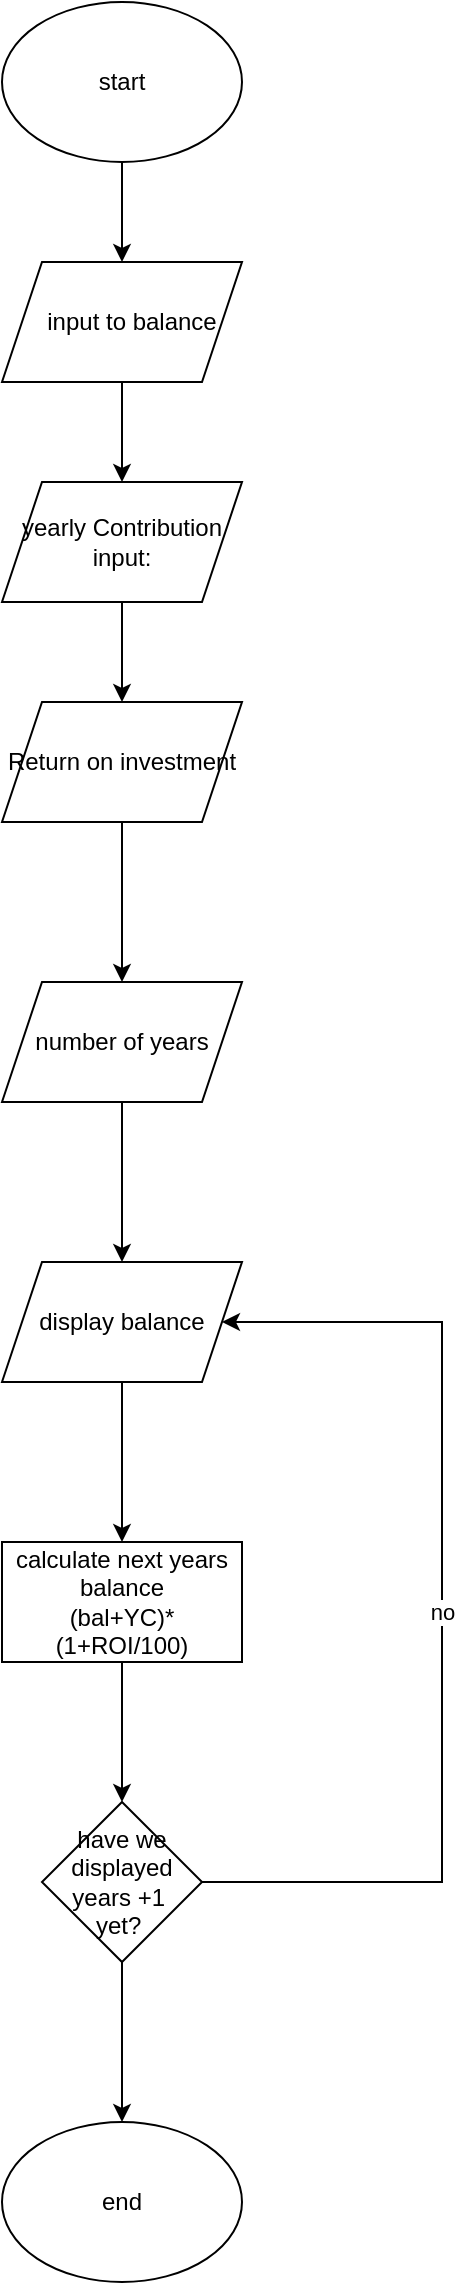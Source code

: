 <mxfile version="13.7.7" type="github">
  <diagram id="tUtBSlk2cbqkv2rg2w_L" name="Page-1">
    <mxGraphModel dx="1038" dy="580" grid="1" gridSize="10" guides="1" tooltips="1" connect="1" arrows="1" fold="1" page="1" pageScale="1" pageWidth="850" pageHeight="1100" math="0" shadow="0">
      <root>
        <mxCell id="0" />
        <mxCell id="1" parent="0" />
        <mxCell id="CAygO2I7ovJVLeqg34k3-24" style="edgeStyle=orthogonalEdgeStyle;rounded=0;orthogonalLoop=1;jettySize=auto;html=1;entryX=0.5;entryY=0;entryDx=0;entryDy=0;" parent="1" source="CAygO2I7ovJVLeqg34k3-1" target="CAygO2I7ovJVLeqg34k3-20" edge="1">
          <mxGeometry relative="1" as="geometry" />
        </mxCell>
        <mxCell id="CAygO2I7ovJVLeqg34k3-1" value="start" style="ellipse;whiteSpace=wrap;html=1;" parent="1" vertex="1">
          <mxGeometry x="160" y="170" width="120" height="80" as="geometry" />
        </mxCell>
        <mxCell id="CAygO2I7ovJVLeqg34k3-17" style="edgeStyle=orthogonalEdgeStyle;rounded=0;orthogonalLoop=1;jettySize=auto;html=1;exitX=0.5;exitY=1;exitDx=0;exitDy=0;" parent="1" edge="1">
          <mxGeometry relative="1" as="geometry">
            <mxPoint x="220" y="360" as="sourcePoint" />
            <mxPoint x="220" y="410" as="targetPoint" />
          </mxGeometry>
        </mxCell>
        <mxCell id="CAygO2I7ovJVLeqg34k3-23" style="edgeStyle=orthogonalEdgeStyle;rounded=0;orthogonalLoop=1;jettySize=auto;html=1;exitX=0.5;exitY=1;exitDx=0;exitDy=0;entryX=0.5;entryY=0;entryDx=0;entryDy=0;" parent="1" source="CAygO2I7ovJVLeqg34k3-19" target="CAygO2I7ovJVLeqg34k3-22" edge="1">
          <mxGeometry relative="1" as="geometry" />
        </mxCell>
        <mxCell id="CAygO2I7ovJVLeqg34k3-19" value="yearly Contribution input:" style="shape=parallelogram;perimeter=parallelogramPerimeter;whiteSpace=wrap;html=1;fixedSize=1;" parent="1" vertex="1">
          <mxGeometry x="160" y="410" width="120" height="60" as="geometry" />
        </mxCell>
        <mxCell id="CAygO2I7ovJVLeqg34k3-20" value="&amp;nbsp; &amp;nbsp;input to balance &lt;br&gt;" style="shape=parallelogram;perimeter=parallelogramPerimeter;whiteSpace=wrap;html=1;fixedSize=1;" parent="1" vertex="1">
          <mxGeometry x="160" y="300" width="120" height="60" as="geometry" />
        </mxCell>
        <mxCell id="Oph8DscLQSLJ6nKUt1MK-2" value="" style="edgeStyle=orthogonalEdgeStyle;rounded=0;orthogonalLoop=1;jettySize=auto;html=1;" edge="1" parent="1" source="CAygO2I7ovJVLeqg34k3-22" target="Oph8DscLQSLJ6nKUt1MK-1">
          <mxGeometry relative="1" as="geometry" />
        </mxCell>
        <mxCell id="CAygO2I7ovJVLeqg34k3-22" value="Return on investment" style="shape=parallelogram;perimeter=parallelogramPerimeter;whiteSpace=wrap;html=1;fixedSize=1;" parent="1" vertex="1">
          <mxGeometry x="160" y="520" width="120" height="60" as="geometry" />
        </mxCell>
        <mxCell id="Oph8DscLQSLJ6nKUt1MK-4" value="" style="edgeStyle=orthogonalEdgeStyle;rounded=0;orthogonalLoop=1;jettySize=auto;html=1;" edge="1" parent="1" source="Oph8DscLQSLJ6nKUt1MK-1" target="Oph8DscLQSLJ6nKUt1MK-3">
          <mxGeometry relative="1" as="geometry" />
        </mxCell>
        <mxCell id="Oph8DscLQSLJ6nKUt1MK-1" value="number of years" style="shape=parallelogram;perimeter=parallelogramPerimeter;whiteSpace=wrap;html=1;fixedSize=1;" vertex="1" parent="1">
          <mxGeometry x="160" y="660" width="120" height="60" as="geometry" />
        </mxCell>
        <mxCell id="Oph8DscLQSLJ6nKUt1MK-6" value="" style="edgeStyle=orthogonalEdgeStyle;rounded=0;orthogonalLoop=1;jettySize=auto;html=1;" edge="1" parent="1" source="Oph8DscLQSLJ6nKUt1MK-3" target="Oph8DscLQSLJ6nKUt1MK-5">
          <mxGeometry relative="1" as="geometry" />
        </mxCell>
        <mxCell id="Oph8DscLQSLJ6nKUt1MK-3" value="display balance" style="shape=parallelogram;perimeter=parallelogramPerimeter;whiteSpace=wrap;html=1;fixedSize=1;" vertex="1" parent="1">
          <mxGeometry x="160" y="800" width="120" height="60" as="geometry" />
        </mxCell>
        <mxCell id="Oph8DscLQSLJ6nKUt1MK-8" value="" style="edgeStyle=orthogonalEdgeStyle;rounded=0;orthogonalLoop=1;jettySize=auto;html=1;" edge="1" parent="1" source="Oph8DscLQSLJ6nKUt1MK-5" target="Oph8DscLQSLJ6nKUt1MK-7">
          <mxGeometry relative="1" as="geometry" />
        </mxCell>
        <mxCell id="Oph8DscLQSLJ6nKUt1MK-5" value="calculate next years balance&lt;br&gt;(bal+YC)*(1+ROI/100)" style="whiteSpace=wrap;html=1;" vertex="1" parent="1">
          <mxGeometry x="160" y="940" width="120" height="60" as="geometry" />
        </mxCell>
        <mxCell id="Oph8DscLQSLJ6nKUt1MK-9" value="no" style="edgeStyle=orthogonalEdgeStyle;rounded=0;orthogonalLoop=1;jettySize=auto;html=1;exitX=1;exitY=0.5;exitDx=0;exitDy=0;entryX=1;entryY=0.5;entryDx=0;entryDy=0;" edge="1" parent="1" source="Oph8DscLQSLJ6nKUt1MK-7" target="Oph8DscLQSLJ6nKUt1MK-3">
          <mxGeometry relative="1" as="geometry">
            <mxPoint x="290" y="870" as="targetPoint" />
            <Array as="points">
              <mxPoint x="380" y="1110" />
              <mxPoint x="380" y="830" />
            </Array>
          </mxGeometry>
        </mxCell>
        <mxCell id="Oph8DscLQSLJ6nKUt1MK-11" value="" style="edgeStyle=orthogonalEdgeStyle;rounded=0;orthogonalLoop=1;jettySize=auto;html=1;" edge="1" parent="1" source="Oph8DscLQSLJ6nKUt1MK-7" target="Oph8DscLQSLJ6nKUt1MK-10">
          <mxGeometry relative="1" as="geometry" />
        </mxCell>
        <mxCell id="Oph8DscLQSLJ6nKUt1MK-7" value="have we displayed years +1&amp;nbsp; yet?&amp;nbsp;" style="rhombus;whiteSpace=wrap;html=1;" vertex="1" parent="1">
          <mxGeometry x="180" y="1070" width="80" height="80" as="geometry" />
        </mxCell>
        <mxCell id="Oph8DscLQSLJ6nKUt1MK-10" value="end" style="ellipse;whiteSpace=wrap;html=1;" vertex="1" parent="1">
          <mxGeometry x="160" y="1230" width="120" height="80" as="geometry" />
        </mxCell>
      </root>
    </mxGraphModel>
  </diagram>
</mxfile>
